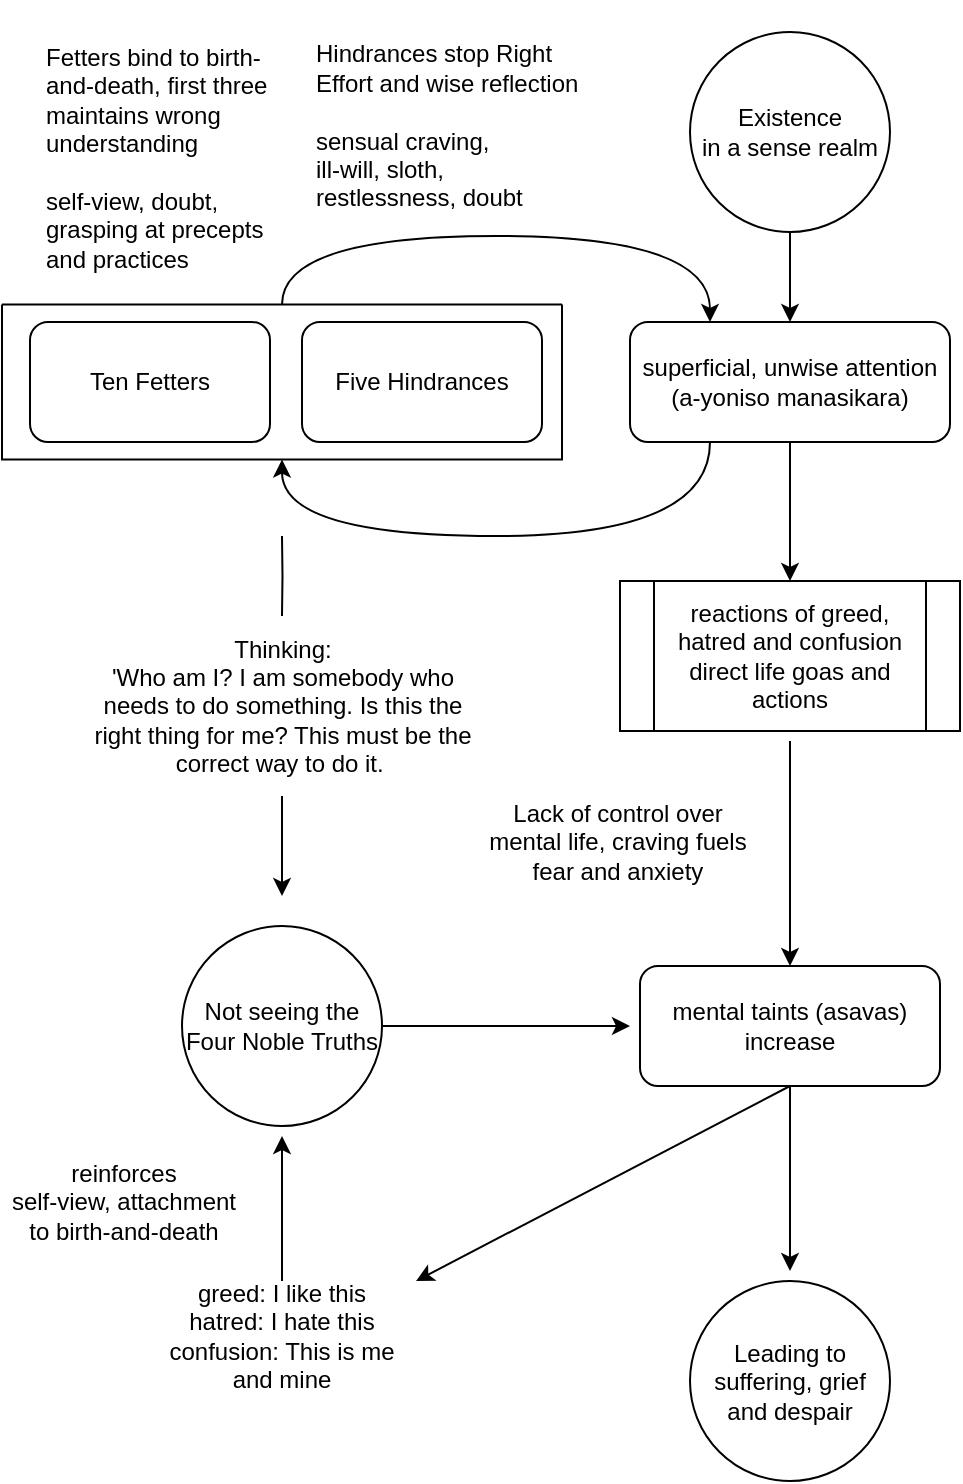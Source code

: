 <mxfile version="15.4.0" type="device"><diagram id="v9Vrka3nTFy4cIafBpXr" name="Page-1"><mxGraphModel dx="1173" dy="992" grid="1" gridSize="10" guides="1" tooltips="1" connect="1" arrows="1" fold="1" page="1" pageScale="1" pageWidth="500" pageHeight="800" math="0" shadow="0"><root><mxCell id="0"/><mxCell id="1" parent="0"/><mxCell id="psWyk-S-yzfsZz_Mw-UY-6" style="edgeStyle=orthogonalEdgeStyle;rounded=0;orthogonalLoop=1;jettySize=auto;html=1;entryX=0.5;entryY=0;entryDx=0;entryDy=0;" parent="1" source="psWyk-S-yzfsZz_Mw-UY-8" target="psWyk-S-yzfsZz_Mw-UY-18" edge="1"><mxGeometry relative="1" as="geometry"><Array as="points"><mxPoint x="904" y="103"/></Array></mxGeometry></mxCell><mxCell id="psWyk-S-yzfsZz_Mw-UY-8" value="&lt;div&gt;Existence&lt;/div&gt;&lt;div&gt;in a sense realm&lt;br&gt;&lt;/div&gt;" style="ellipse;whiteSpace=wrap;html=1;aspect=fixed;" parent="1" vertex="1"><mxGeometry x="854" y="18" width="100" height="100" as="geometry"/></mxCell><mxCell id="cCLERFbothuwqQjrgSRI-20" style="edgeStyle=orthogonalEdgeStyle;orthogonalLoop=1;jettySize=auto;html=1;exitX=0.25;exitY=1;exitDx=0;exitDy=0;entryX=0.5;entryY=1;entryDx=0;entryDy=0;sourcePerimeterSpacing=5;targetPerimeterSpacing=5;curved=1;" parent="1" source="psWyk-S-yzfsZz_Mw-UY-18" target="cCLERFbothuwqQjrgSRI-18" edge="1"><mxGeometry relative="1" as="geometry"><Array as="points"><mxPoint x="864" y="270"/><mxPoint x="650" y="270"/></Array></mxGeometry></mxCell><mxCell id="cCLERFbothuwqQjrgSRI-53" style="edgeStyle=orthogonalEdgeStyle;curved=1;sketch=0;jumpStyle=gap;orthogonalLoop=1;jettySize=auto;html=1;exitX=0.5;exitY=1;exitDx=0;exitDy=0;entryX=0.5;entryY=0;entryDx=0;entryDy=0;startSize=6;endSize=6;sourcePerimeterSpacing=5;targetPerimeterSpacing=5;" parent="1" source="psWyk-S-yzfsZz_Mw-UY-18" target="cCLERFbothuwqQjrgSRI-51" edge="1"><mxGeometry relative="1" as="geometry"/></mxCell><mxCell id="psWyk-S-yzfsZz_Mw-UY-18" value="superficial, unwise attention&lt;br&gt;(a-yoniso manasikara)" style="rounded=1;whiteSpace=wrap;html=1;" parent="1" vertex="1"><mxGeometry x="824" y="163" width="160" height="60" as="geometry"/></mxCell><mxCell id="psWyk-S-yzfsZz_Mw-UY-52" style="edgeStyle=orthogonalEdgeStyle;curved=1;orthogonalLoop=1;jettySize=auto;html=1;sourcePerimeterSpacing=5;targetPerimeterSpacing=5;entryX=0.5;entryY=0;entryDx=0;entryDy=0;" parent="1" source="cCLERFbothuwqQjrgSRI-51" target="cCLERFbothuwqQjrgSRI-52" edge="1"><mxGeometry relative="1" as="geometry"><mxPoint x="904" y="400" as="sourcePoint"/><mxPoint x="904" y="473.25" as="targetPoint"/></mxGeometry></mxCell><mxCell id="psWyk-S-yzfsZz_Mw-UY-24" value="Leading to suffering, grief and despair" style="ellipse;whiteSpace=wrap;html=1;aspect=fixed;" parent="1" vertex="1"><mxGeometry x="854" y="642.5" width="100" height="100" as="geometry"/></mxCell><mxCell id="psWyk-S-yzfsZz_Mw-UY-45" value="Lack of control over mental life, craving fuels fear and anxiety" style="text;html=1;strokeColor=none;fillColor=none;align=center;verticalAlign=middle;whiteSpace=wrap;rounded=0;" parent="1" vertex="1"><mxGeometry x="747.5" y="380" width="140" height="85" as="geometry"/></mxCell><mxCell id="psWyk-S-yzfsZz_Mw-UY-54" style="edgeStyle=orthogonalEdgeStyle;curved=1;orthogonalLoop=1;jettySize=auto;html=1;exitX=0.5;exitY=1;exitDx=0;exitDy=0;sourcePerimeterSpacing=5;targetPerimeterSpacing=5;" parent="1" source="cCLERFbothuwqQjrgSRI-52" target="psWyk-S-yzfsZz_Mw-UY-24" edge="1"><mxGeometry relative="1" as="geometry"><mxPoint x="904" y="553.25" as="sourcePoint"/></mxGeometry></mxCell><mxCell id="psWyk-S-yzfsZz_Mw-UY-70" style="edgeStyle=none;orthogonalLoop=1;jettySize=auto;html=1;exitX=0.5;exitY=1;exitDx=0;exitDy=0;entryX=1;entryY=0;entryDx=0;entryDy=0;sourcePerimeterSpacing=5;targetPerimeterSpacing=5;" parent="1" source="cCLERFbothuwqQjrgSRI-52" target="psWyk-S-yzfsZz_Mw-UY-67" edge="1"><mxGeometry relative="1" as="geometry"><mxPoint x="904" y="553.25" as="sourcePoint"/></mxGeometry></mxCell><mxCell id="psWyk-S-yzfsZz_Mw-UY-63" style="edgeStyle=orthogonalEdgeStyle;curved=1;orthogonalLoop=1;jettySize=auto;html=1;exitX=1;exitY=0.5;exitDx=0;exitDy=0;sourcePerimeterSpacing=5;targetPerimeterSpacing=5;" parent="1" source="psWyk-S-yzfsZz_Mw-UY-59" target="cCLERFbothuwqQjrgSRI-52" edge="1"><mxGeometry relative="1" as="geometry"><mxPoint x="819" y="515.75" as="targetPoint"/></mxGeometry></mxCell><mxCell id="psWyk-S-yzfsZz_Mw-UY-59" value="Not seeing the Four Noble Truths" style="ellipse;whiteSpace=wrap;html=1;aspect=fixed;" parent="1" vertex="1"><mxGeometry x="600" y="465" width="100" height="100" as="geometry"/></mxCell><mxCell id="psWyk-S-yzfsZz_Mw-UY-71" style="edgeStyle=none;orthogonalLoop=1;jettySize=auto;html=1;exitX=0.5;exitY=0;exitDx=0;exitDy=0;sourcePerimeterSpacing=5;targetPerimeterSpacing=5;" parent="1" source="psWyk-S-yzfsZz_Mw-UY-67" target="psWyk-S-yzfsZz_Mw-UY-59" edge="1"><mxGeometry relative="1" as="geometry"/></mxCell><mxCell id="psWyk-S-yzfsZz_Mw-UY-67" value="greed: I like this&lt;br&gt;hatred: I hate this&lt;br&gt;confusion: This is me and mine" style="text;html=1;strokeColor=none;fillColor=none;align=center;verticalAlign=middle;whiteSpace=wrap;rounded=0;" parent="1" vertex="1"><mxGeometry x="583" y="642.5" width="134" height="55" as="geometry"/></mxCell><mxCell id="psWyk-S-yzfsZz_Mw-UY-69" value="reinforces&lt;br&gt;self-view, attachment to birth-and-death" style="text;html=1;strokeColor=none;fillColor=none;align=center;verticalAlign=middle;whiteSpace=wrap;rounded=0;" parent="1" vertex="1"><mxGeometry x="510" y="573.75" width="121.5" height="57.5" as="geometry"/></mxCell><mxCell id="psWyk-S-yzfsZz_Mw-UY-31" value="Ten Fetters" style="rounded=1;whiteSpace=wrap;html=1;" parent="1" vertex="1"><mxGeometry x="524" y="163" width="120" height="60" as="geometry"/></mxCell><mxCell id="KRkGPoSvwxV3tZZsCXH1-1" value="Five Hindrances" style="rounded=1;whiteSpace=wrap;html=1;" parent="1" vertex="1"><mxGeometry x="660" y="163" width="120" height="60" as="geometry"/></mxCell><mxCell id="KRkGPoSvwxV3tZZsCXH1-2" value="Hindrances stop Right Effort and wise reflection&lt;br&gt;&lt;br&gt;sensual craving,&lt;br&gt;ill-will,&amp;nbsp;sloth, restlessness,&amp;nbsp;&lt;span&gt;doubt&lt;/span&gt;" style="text;html=1;strokeColor=none;fillColor=none;align=left;verticalAlign=middle;whiteSpace=wrap;rounded=0;" parent="1" vertex="1"><mxGeometry x="664.5" y="2.5" width="139" height="125" as="geometry"/></mxCell><mxCell id="psWyk-S-yzfsZz_Mw-UY-33" value="Fetters bind to birth-and-death, first three maintains wrong understanding&lt;br&gt;&lt;br&gt;self-view, doubt, grasping at precepts and practices" style="text;html=1;strokeColor=none;fillColor=none;align=left;verticalAlign=middle;whiteSpace=wrap;rounded=0;" parent="1" vertex="1"><mxGeometry x="530" y="20.5" width="120" height="120" as="geometry"/></mxCell><mxCell id="cCLERFbothuwqQjrgSRI-21" style="edgeStyle=orthogonalEdgeStyle;curved=1;orthogonalLoop=1;jettySize=auto;html=1;exitX=0.5;exitY=0;exitDx=0;exitDy=0;entryX=0.25;entryY=0;entryDx=0;entryDy=0;sourcePerimeterSpacing=5;targetPerimeterSpacing=5;" parent="1" source="cCLERFbothuwqQjrgSRI-18" target="psWyk-S-yzfsZz_Mw-UY-18" edge="1"><mxGeometry relative="1" as="geometry"><Array as="points"><mxPoint x="650" y="120"/><mxPoint x="864" y="120"/></Array></mxGeometry></mxCell><mxCell id="cCLERFbothuwqQjrgSRI-18" value="" style="swimlane;startSize=0;" parent="1" vertex="1"><mxGeometry x="510" y="154.25" width="280" height="77.5" as="geometry"/></mxCell><mxCell id="cCLERFbothuwqQjrgSRI-26" value="" style="curved=1;endArrow=classic;html=1;sketch=0;startSize=6;endSize=6;targetPerimeterSpacing=5;edgeStyle=orthogonalEdgeStyle;jumpStyle=gap;startArrow=none;" parent="1" source="psWyk-S-yzfsZz_Mw-UY-32" edge="1"><mxGeometry width="50" height="50" relative="1" as="geometry"><mxPoint x="580" y="270" as="sourcePoint"/><mxPoint x="650" y="450" as="targetPoint"/><Array as="points"><mxPoint x="580" y="330"/><mxPoint x="650" y="330"/></Array></mxGeometry></mxCell><mxCell id="psWyk-S-yzfsZz_Mw-UY-32" value="Thinking:&lt;br&gt;'Who am I? I am somebody who needs to do something. Is this the right thing for me? This must be the correct way to do it.&amp;nbsp;&lt;br&gt;&lt;div&gt;&lt;/div&gt;" style="text;html=1;strokeColor=none;fillColor=none;align=center;verticalAlign=middle;whiteSpace=wrap;rounded=0;" parent="1" vertex="1"><mxGeometry x="552.5" y="310" width="195" height="90" as="geometry"/></mxCell><mxCell id="cCLERFbothuwqQjrgSRI-27" value="" style="curved=1;endArrow=none;html=1;sketch=0;startSize=6;endSize=6;sourcePerimeterSpacing=5;edgeStyle=orthogonalEdgeStyle;jumpStyle=gap;" parent="1" target="psWyk-S-yzfsZz_Mw-UY-32" edge="1"><mxGeometry width="50" height="50" relative="1" as="geometry"><mxPoint x="650" y="270.0" as="sourcePoint"/><mxPoint x="720" y="410.0" as="targetPoint"/><Array as="points"/></mxGeometry></mxCell><mxCell id="cCLERFbothuwqQjrgSRI-51" value="&lt;span&gt;reactions of greed, hatred and confusion direct life goas and actions&lt;/span&gt;" style="shape=process;whiteSpace=wrap;html=1;backgroundOutline=1;" parent="1" vertex="1"><mxGeometry x="819" y="292.5" width="170" height="75" as="geometry"/></mxCell><mxCell id="cCLERFbothuwqQjrgSRI-52" value="mental taints (asavas) increase" style="rounded=1;whiteSpace=wrap;html=1;" parent="1" vertex="1"><mxGeometry x="829" y="485" width="150" height="60" as="geometry"/></mxCell></root></mxGraphModel></diagram></mxfile>